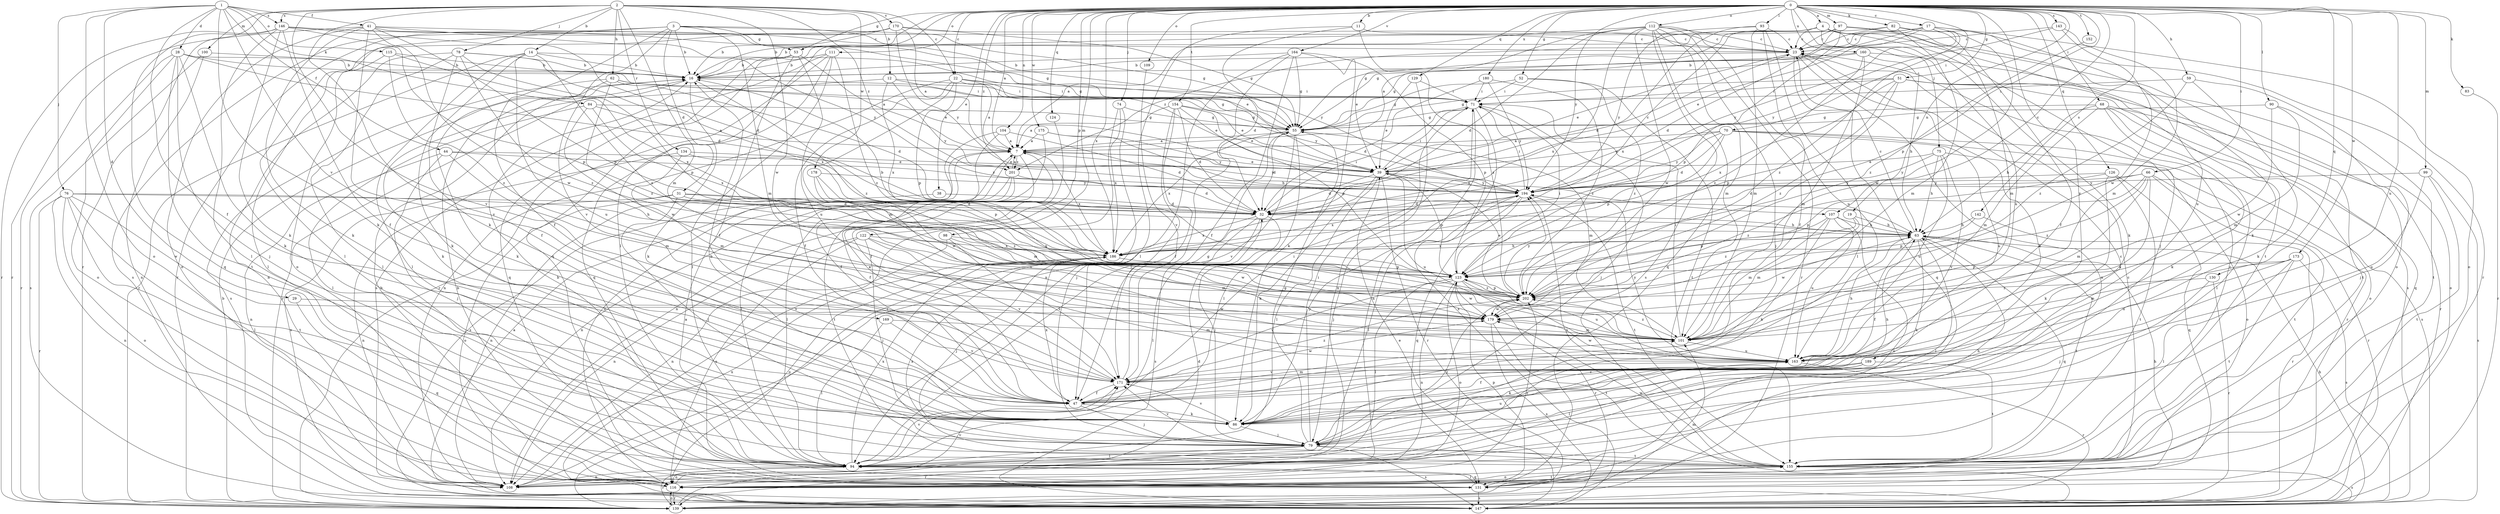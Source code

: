 strict digraph  {
0;
1;
2;
3;
4;
7;
11;
12;
14;
16;
17;
19;
22;
23;
28;
29;
31;
32;
38;
39;
41;
44;
47;
51;
52;
53;
55;
59;
62;
63;
66;
68;
70;
71;
74;
75;
76;
78;
79;
82;
83;
84;
86;
90;
93;
94;
97;
98;
99;
100;
101;
104;
107;
108;
109;
111;
112;
115;
116;
122;
123;
124;
126;
129;
130;
131;
134;
139;
142;
143;
146;
147;
152;
154;
155;
160;
163;
164;
169;
170;
171;
173;
175;
178;
179;
180;
186;
189;
194;
201;
202;
0 -> 4  [label=a];
0 -> 7  [label=a];
0 -> 11  [label=b];
0 -> 17  [label=c];
0 -> 19  [label=c];
0 -> 22  [label=c];
0 -> 38  [label=e];
0 -> 51  [label=g];
0 -> 52  [label=g];
0 -> 53  [label=g];
0 -> 59  [label=h];
0 -> 66  [label=i];
0 -> 68  [label=i];
0 -> 70  [label=i];
0 -> 74  [label=j];
0 -> 75  [label=j];
0 -> 82  [label=k];
0 -> 83  [label=k];
0 -> 90  [label=l];
0 -> 93  [label=l];
0 -> 94  [label=l];
0 -> 97  [label=m];
0 -> 98  [label=m];
0 -> 99  [label=m];
0 -> 104  [label=n];
0 -> 107  [label=n];
0 -> 109  [label=o];
0 -> 111  [label=o];
0 -> 112  [label=o];
0 -> 122  [label=p];
0 -> 123  [label=p];
0 -> 124  [label=q];
0 -> 126  [label=q];
0 -> 129  [label=q];
0 -> 130  [label=q];
0 -> 131  [label=q];
0 -> 142  [label=s];
0 -> 143  [label=s];
0 -> 152  [label=t];
0 -> 154  [label=t];
0 -> 160  [label=u];
0 -> 163  [label=u];
0 -> 164  [label=v];
0 -> 173  [label=w];
0 -> 175  [label=w];
0 -> 180  [label=x];
0 -> 186  [label=x];
0 -> 189  [label=y];
0 -> 194  [label=y];
0 -> 201  [label=z];
1 -> 28  [label=d];
1 -> 29  [label=d];
1 -> 41  [label=f];
1 -> 44  [label=f];
1 -> 47  [label=f];
1 -> 76  [label=j];
1 -> 84  [label=k];
1 -> 86  [label=k];
1 -> 115  [label=o];
1 -> 116  [label=o];
1 -> 146  [label=s];
1 -> 169  [label=v];
2 -> 12  [label=b];
2 -> 14  [label=b];
2 -> 22  [label=c];
2 -> 62  [label=h];
2 -> 78  [label=j];
2 -> 86  [label=k];
2 -> 100  [label=m];
2 -> 101  [label=m];
2 -> 134  [label=r];
2 -> 139  [label=r];
2 -> 146  [label=s];
2 -> 170  [label=v];
2 -> 171  [label=v];
2 -> 178  [label=w];
2 -> 179  [label=w];
2 -> 201  [label=z];
3 -> 16  [label=b];
3 -> 31  [label=d];
3 -> 47  [label=f];
3 -> 53  [label=g];
3 -> 55  [label=g];
3 -> 101  [label=m];
3 -> 116  [label=o];
3 -> 139  [label=r];
3 -> 171  [label=v];
3 -> 194  [label=y];
4 -> 23  [label=c];
4 -> 55  [label=g];
4 -> 79  [label=j];
4 -> 86  [label=k];
4 -> 116  [label=o];
4 -> 155  [label=t];
4 -> 163  [label=u];
4 -> 186  [label=x];
4 -> 201  [label=z];
7 -> 39  [label=e];
7 -> 47  [label=f];
7 -> 94  [label=l];
7 -> 107  [label=n];
7 -> 147  [label=s];
7 -> 186  [label=x];
7 -> 194  [label=y];
7 -> 201  [label=z];
11 -> 23  [label=c];
11 -> 32  [label=d];
11 -> 94  [label=l];
11 -> 202  [label=z];
12 -> 39  [label=e];
12 -> 71  [label=i];
12 -> 86  [label=k];
12 -> 186  [label=x];
12 -> 194  [label=y];
14 -> 16  [label=b];
14 -> 55  [label=g];
14 -> 86  [label=k];
14 -> 94  [label=l];
14 -> 139  [label=r];
14 -> 163  [label=u];
14 -> 202  [label=z];
16 -> 71  [label=i];
16 -> 86  [label=k];
16 -> 139  [label=r];
16 -> 202  [label=z];
17 -> 7  [label=a];
17 -> 23  [label=c];
17 -> 39  [label=e];
17 -> 55  [label=g];
17 -> 116  [label=o];
17 -> 163  [label=u];
17 -> 179  [label=w];
17 -> 194  [label=y];
17 -> 202  [label=z];
19 -> 63  [label=h];
19 -> 101  [label=m];
19 -> 202  [label=z];
22 -> 7  [label=a];
22 -> 47  [label=f];
22 -> 55  [label=g];
22 -> 71  [label=i];
22 -> 101  [label=m];
22 -> 108  [label=n];
22 -> 123  [label=p];
22 -> 194  [label=y];
23 -> 16  [label=b];
23 -> 39  [label=e];
23 -> 86  [label=k];
23 -> 108  [label=n];
23 -> 131  [label=q];
28 -> 16  [label=b];
28 -> 32  [label=d];
28 -> 39  [label=e];
28 -> 79  [label=j];
28 -> 86  [label=k];
28 -> 116  [label=o];
28 -> 139  [label=r];
28 -> 155  [label=t];
29 -> 131  [label=q];
29 -> 179  [label=w];
31 -> 32  [label=d];
31 -> 63  [label=h];
31 -> 79  [label=j];
31 -> 108  [label=n];
31 -> 116  [label=o];
31 -> 202  [label=z];
32 -> 63  [label=h];
32 -> 71  [label=i];
32 -> 79  [label=j];
32 -> 94  [label=l];
32 -> 147  [label=s];
32 -> 186  [label=x];
38 -> 32  [label=d];
38 -> 108  [label=n];
39 -> 23  [label=c];
39 -> 32  [label=d];
39 -> 71  [label=i];
39 -> 86  [label=k];
39 -> 94  [label=l];
39 -> 123  [label=p];
39 -> 139  [label=r];
39 -> 163  [label=u];
39 -> 194  [label=y];
41 -> 23  [label=c];
41 -> 55  [label=g];
41 -> 86  [label=k];
41 -> 116  [label=o];
41 -> 123  [label=p];
41 -> 139  [label=r];
41 -> 171  [label=v];
41 -> 179  [label=w];
41 -> 194  [label=y];
44 -> 39  [label=e];
44 -> 79  [label=j];
44 -> 101  [label=m];
44 -> 108  [label=n];
44 -> 194  [label=y];
47 -> 63  [label=h];
47 -> 71  [label=i];
47 -> 79  [label=j];
47 -> 86  [label=k];
47 -> 101  [label=m];
47 -> 186  [label=x];
51 -> 55  [label=g];
51 -> 71  [label=i];
51 -> 116  [label=o];
51 -> 123  [label=p];
51 -> 131  [label=q];
51 -> 155  [label=t];
51 -> 186  [label=x];
51 -> 202  [label=z];
52 -> 55  [label=g];
52 -> 71  [label=i];
52 -> 155  [label=t];
52 -> 202  [label=z];
53 -> 7  [label=a];
53 -> 16  [label=b];
53 -> 47  [label=f];
53 -> 131  [label=q];
53 -> 163  [label=u];
55 -> 7  [label=a];
55 -> 32  [label=d];
55 -> 94  [label=l];
55 -> 101  [label=m];
55 -> 171  [label=v];
55 -> 186  [label=x];
59 -> 71  [label=i];
59 -> 86  [label=k];
59 -> 155  [label=t];
59 -> 202  [label=z];
62 -> 32  [label=d];
62 -> 39  [label=e];
62 -> 71  [label=i];
62 -> 86  [label=k];
62 -> 147  [label=s];
62 -> 202  [label=z];
63 -> 23  [label=c];
63 -> 47  [label=f];
63 -> 86  [label=k];
63 -> 94  [label=l];
63 -> 131  [label=q];
63 -> 155  [label=t];
63 -> 179  [label=w];
63 -> 186  [label=x];
66 -> 32  [label=d];
66 -> 101  [label=m];
66 -> 123  [label=p];
66 -> 139  [label=r];
66 -> 155  [label=t];
66 -> 163  [label=u];
66 -> 194  [label=y];
66 -> 202  [label=z];
68 -> 55  [label=g];
68 -> 63  [label=h];
68 -> 86  [label=k];
68 -> 94  [label=l];
68 -> 101  [label=m];
68 -> 116  [label=o];
68 -> 139  [label=r];
70 -> 7  [label=a];
70 -> 32  [label=d];
70 -> 39  [label=e];
70 -> 123  [label=p];
70 -> 139  [label=r];
70 -> 147  [label=s];
70 -> 163  [label=u];
70 -> 194  [label=y];
71 -> 55  [label=g];
71 -> 79  [label=j];
71 -> 108  [label=n];
71 -> 147  [label=s];
74 -> 55  [label=g];
74 -> 139  [label=r];
74 -> 147  [label=s];
74 -> 186  [label=x];
75 -> 39  [label=e];
75 -> 63  [label=h];
75 -> 116  [label=o];
75 -> 163  [label=u];
75 -> 171  [label=v];
75 -> 194  [label=y];
76 -> 32  [label=d];
76 -> 63  [label=h];
76 -> 94  [label=l];
76 -> 108  [label=n];
76 -> 116  [label=o];
76 -> 139  [label=r];
76 -> 155  [label=t];
76 -> 179  [label=w];
78 -> 16  [label=b];
78 -> 47  [label=f];
78 -> 94  [label=l];
78 -> 108  [label=n];
78 -> 123  [label=p];
78 -> 186  [label=x];
78 -> 202  [label=z];
79 -> 23  [label=c];
79 -> 55  [label=g];
79 -> 71  [label=i];
79 -> 94  [label=l];
79 -> 139  [label=r];
79 -> 147  [label=s];
79 -> 155  [label=t];
79 -> 163  [label=u];
79 -> 171  [label=v];
79 -> 202  [label=z];
82 -> 16  [label=b];
82 -> 23  [label=c];
82 -> 47  [label=f];
82 -> 101  [label=m];
82 -> 139  [label=r];
83 -> 139  [label=r];
84 -> 7  [label=a];
84 -> 55  [label=g];
84 -> 94  [label=l];
84 -> 179  [label=w];
84 -> 186  [label=x];
86 -> 16  [label=b];
86 -> 79  [label=j];
86 -> 171  [label=v];
86 -> 194  [label=y];
90 -> 55  [label=g];
90 -> 79  [label=j];
90 -> 101  [label=m];
90 -> 179  [label=w];
93 -> 23  [label=c];
93 -> 32  [label=d];
93 -> 47  [label=f];
93 -> 94  [label=l];
93 -> 101  [label=m];
93 -> 194  [label=y];
94 -> 16  [label=b];
94 -> 63  [label=h];
94 -> 108  [label=n];
94 -> 116  [label=o];
94 -> 131  [label=q];
94 -> 139  [label=r];
94 -> 171  [label=v];
94 -> 186  [label=x];
97 -> 16  [label=b];
97 -> 23  [label=c];
97 -> 32  [label=d];
97 -> 86  [label=k];
97 -> 101  [label=m];
97 -> 123  [label=p];
98 -> 108  [label=n];
98 -> 171  [label=v];
98 -> 179  [label=w];
98 -> 186  [label=x];
99 -> 147  [label=s];
99 -> 155  [label=t];
99 -> 163  [label=u];
99 -> 194  [label=y];
100 -> 16  [label=b];
100 -> 108  [label=n];
100 -> 147  [label=s];
101 -> 71  [label=i];
101 -> 163  [label=u];
101 -> 202  [label=z];
104 -> 7  [label=a];
104 -> 32  [label=d];
104 -> 47  [label=f];
104 -> 116  [label=o];
107 -> 63  [label=h];
107 -> 86  [label=k];
107 -> 101  [label=m];
107 -> 116  [label=o];
107 -> 123  [label=p];
107 -> 163  [label=u];
108 -> 186  [label=x];
109 -> 171  [label=v];
111 -> 16  [label=b];
111 -> 94  [label=l];
111 -> 131  [label=q];
111 -> 139  [label=r];
111 -> 147  [label=s];
111 -> 202  [label=z];
112 -> 7  [label=a];
112 -> 23  [label=c];
112 -> 32  [label=d];
112 -> 39  [label=e];
112 -> 79  [label=j];
112 -> 101  [label=m];
112 -> 131  [label=q];
112 -> 139  [label=r];
112 -> 147  [label=s];
112 -> 163  [label=u];
112 -> 179  [label=w];
112 -> 186  [label=x];
115 -> 16  [label=b];
115 -> 94  [label=l];
115 -> 186  [label=x];
115 -> 202  [label=z];
116 -> 16  [label=b];
116 -> 139  [label=r];
116 -> 155  [label=t];
116 -> 171  [label=v];
116 -> 202  [label=z];
122 -> 79  [label=j];
122 -> 101  [label=m];
122 -> 108  [label=n];
122 -> 116  [label=o];
122 -> 171  [label=v];
122 -> 186  [label=x];
123 -> 71  [label=i];
123 -> 94  [label=l];
123 -> 108  [label=n];
123 -> 116  [label=o];
123 -> 139  [label=r];
123 -> 163  [label=u];
123 -> 171  [label=v];
123 -> 179  [label=w];
123 -> 202  [label=z];
124 -> 47  [label=f];
126 -> 86  [label=k];
126 -> 131  [label=q];
126 -> 155  [label=t];
126 -> 194  [label=y];
126 -> 202  [label=z];
129 -> 39  [label=e];
129 -> 71  [label=i];
129 -> 108  [label=n];
130 -> 79  [label=j];
130 -> 139  [label=r];
130 -> 202  [label=z];
131 -> 7  [label=a];
131 -> 16  [label=b];
131 -> 23  [label=c];
131 -> 63  [label=h];
131 -> 94  [label=l];
131 -> 123  [label=p];
131 -> 147  [label=s];
134 -> 39  [label=e];
134 -> 101  [label=m];
134 -> 123  [label=p];
134 -> 147  [label=s];
139 -> 16  [label=b];
139 -> 32  [label=d];
139 -> 101  [label=m];
139 -> 116  [label=o];
142 -> 63  [label=h];
142 -> 123  [label=p];
142 -> 139  [label=r];
143 -> 23  [label=c];
143 -> 101  [label=m];
143 -> 179  [label=w];
143 -> 194  [label=y];
146 -> 23  [label=c];
146 -> 32  [label=d];
146 -> 39  [label=e];
146 -> 47  [label=f];
146 -> 86  [label=k];
146 -> 94  [label=l];
146 -> 123  [label=p];
146 -> 131  [label=q];
146 -> 139  [label=r];
147 -> 7  [label=a];
147 -> 39  [label=e];
147 -> 63  [label=h];
152 -> 202  [label=z];
154 -> 7  [label=a];
154 -> 32  [label=d];
154 -> 39  [label=e];
154 -> 47  [label=f];
154 -> 55  [label=g];
154 -> 79  [label=j];
154 -> 123  [label=p];
155 -> 23  [label=c];
155 -> 116  [label=o];
155 -> 147  [label=s];
155 -> 179  [label=w];
155 -> 186  [label=x];
155 -> 194  [label=y];
160 -> 16  [label=b];
160 -> 55  [label=g];
160 -> 63  [label=h];
160 -> 101  [label=m];
160 -> 147  [label=s];
160 -> 202  [label=z];
163 -> 63  [label=h];
163 -> 139  [label=r];
163 -> 171  [label=v];
163 -> 179  [label=w];
163 -> 194  [label=y];
164 -> 16  [label=b];
164 -> 47  [label=f];
164 -> 55  [label=g];
164 -> 86  [label=k];
164 -> 94  [label=l];
164 -> 108  [label=n];
164 -> 123  [label=p];
169 -> 94  [label=l];
169 -> 101  [label=m];
169 -> 171  [label=v];
170 -> 7  [label=a];
170 -> 16  [label=b];
170 -> 23  [label=c];
170 -> 55  [label=g];
170 -> 94  [label=l];
170 -> 147  [label=s];
170 -> 194  [label=y];
171 -> 7  [label=a];
171 -> 47  [label=f];
171 -> 55  [label=g];
171 -> 179  [label=w];
171 -> 202  [label=z];
173 -> 94  [label=l];
173 -> 101  [label=m];
173 -> 123  [label=p];
173 -> 147  [label=s];
173 -> 155  [label=t];
173 -> 163  [label=u];
175 -> 7  [label=a];
175 -> 63  [label=h];
175 -> 108  [label=n];
175 -> 194  [label=y];
178 -> 101  [label=m];
178 -> 163  [label=u];
178 -> 179  [label=w];
178 -> 194  [label=y];
179 -> 101  [label=m];
179 -> 147  [label=s];
179 -> 155  [label=t];
180 -> 32  [label=d];
180 -> 71  [label=i];
180 -> 194  [label=y];
180 -> 202  [label=z];
186 -> 16  [label=b];
186 -> 63  [label=h];
186 -> 79  [label=j];
186 -> 116  [label=o];
186 -> 123  [label=p];
189 -> 47  [label=f];
189 -> 86  [label=k];
189 -> 94  [label=l];
189 -> 155  [label=t];
189 -> 171  [label=v];
194 -> 32  [label=d];
194 -> 71  [label=i];
194 -> 79  [label=j];
194 -> 94  [label=l];
194 -> 131  [label=q];
194 -> 155  [label=t];
194 -> 186  [label=x];
201 -> 7  [label=a];
201 -> 32  [label=d];
201 -> 94  [label=l];
201 -> 108  [label=n];
201 -> 155  [label=t];
202 -> 39  [label=e];
202 -> 123  [label=p];
202 -> 179  [label=w];
202 -> 194  [label=y];
}
